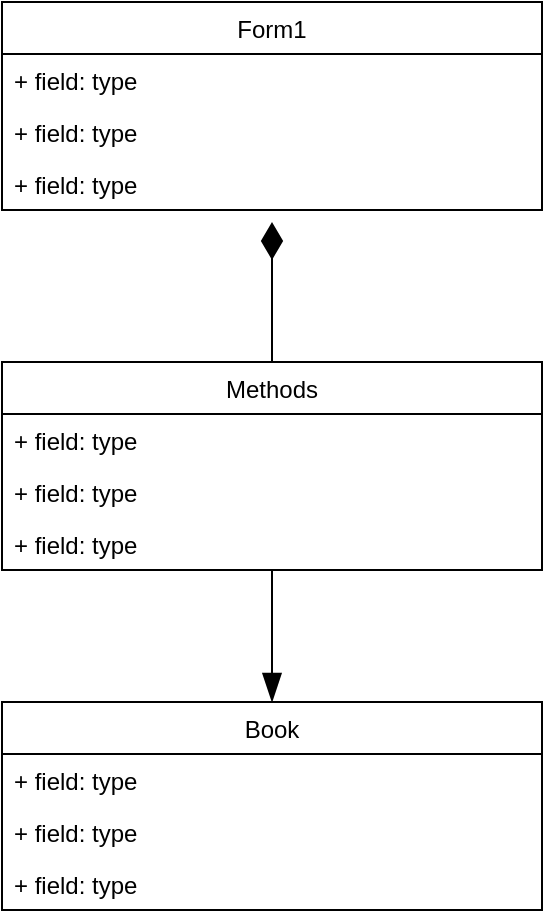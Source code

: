 <mxfile version="13.0.8" type="device"><diagram name="Page-1" id="c4acf3e9-155e-7222-9cf6-157b1a14988f"><mxGraphModel dx="782" dy="466" grid="1" gridSize="10" guides="1" tooltips="1" connect="1" arrows="1" fold="1" page="1" pageScale="1" pageWidth="850" pageHeight="1100" background="#ffffff" math="0" shadow="0"><root><mxCell id="0"/><mxCell id="1" parent="0"/><mxCell id="cNl3cyI7KG3CAUlLkXGD-1" value="Book" style="swimlane;fontStyle=0;childLayout=stackLayout;horizontal=1;startSize=26;fillColor=none;horizontalStack=0;resizeParent=1;resizeParentMax=0;resizeLast=0;collapsible=1;marginBottom=0;" parent="1" vertex="1"><mxGeometry x="50" y="500" width="270" height="104" as="geometry"/></mxCell><mxCell id="cNl3cyI7KG3CAUlLkXGD-2" value="+ field: type" style="text;strokeColor=none;fillColor=none;align=left;verticalAlign=top;spacingLeft=4;spacingRight=4;overflow=hidden;rotatable=0;points=[[0,0.5],[1,0.5]];portConstraint=eastwest;" parent="cNl3cyI7KG3CAUlLkXGD-1" vertex="1"><mxGeometry y="26" width="270" height="26" as="geometry"/></mxCell><mxCell id="cNl3cyI7KG3CAUlLkXGD-3" value="+ field: type" style="text;strokeColor=none;fillColor=none;align=left;verticalAlign=top;spacingLeft=4;spacingRight=4;overflow=hidden;rotatable=0;points=[[0,0.5],[1,0.5]];portConstraint=eastwest;" parent="cNl3cyI7KG3CAUlLkXGD-1" vertex="1"><mxGeometry y="52" width="270" height="26" as="geometry"/></mxCell><mxCell id="cNl3cyI7KG3CAUlLkXGD-4" value="+ field: type" style="text;strokeColor=none;fillColor=none;align=left;verticalAlign=top;spacingLeft=4;spacingRight=4;overflow=hidden;rotatable=0;points=[[0,0.5],[1,0.5]];portConstraint=eastwest;" parent="cNl3cyI7KG3CAUlLkXGD-1" vertex="1"><mxGeometry y="78" width="270" height="26" as="geometry"/></mxCell><mxCell id="cNl3cyI7KG3CAUlLkXGD-14" style="edgeStyle=orthogonalEdgeStyle;rounded=0;orthogonalLoop=1;jettySize=auto;html=1;entryX=0.5;entryY=0;entryDx=0;entryDy=0;endArrow=blockThin;endFill=1;endSize=12;" parent="1" source="cNl3cyI7KG3CAUlLkXGD-5" target="cNl3cyI7KG3CAUlLkXGD-1" edge="1"><mxGeometry relative="1" as="geometry"/></mxCell><mxCell id="cNl3cyI7KG3CAUlLkXGD-15" style="edgeStyle=orthogonalEdgeStyle;rounded=0;orthogonalLoop=1;jettySize=auto;html=1;endArrow=diamondThin;endFill=1;endSize=16;fontSize=11;" parent="1" source="cNl3cyI7KG3CAUlLkXGD-5" edge="1"><mxGeometry relative="1" as="geometry"><mxPoint x="185" y="260" as="targetPoint"/></mxGeometry></mxCell><mxCell id="cNl3cyI7KG3CAUlLkXGD-5" value="Methods" style="swimlane;fontStyle=0;childLayout=stackLayout;horizontal=1;startSize=26;fillColor=none;horizontalStack=0;resizeParent=1;resizeParentMax=0;resizeLast=0;collapsible=1;marginBottom=0;" parent="1" vertex="1"><mxGeometry x="50" y="330" width="270" height="104" as="geometry"/></mxCell><mxCell id="cNl3cyI7KG3CAUlLkXGD-6" value="+ field: type" style="text;strokeColor=none;fillColor=none;align=left;verticalAlign=top;spacingLeft=4;spacingRight=4;overflow=hidden;rotatable=0;points=[[0,0.5],[1,0.5]];portConstraint=eastwest;" parent="cNl3cyI7KG3CAUlLkXGD-5" vertex="1"><mxGeometry y="26" width="270" height="26" as="geometry"/></mxCell><mxCell id="cNl3cyI7KG3CAUlLkXGD-7" value="+ field: type" style="text;strokeColor=none;fillColor=none;align=left;verticalAlign=top;spacingLeft=4;spacingRight=4;overflow=hidden;rotatable=0;points=[[0,0.5],[1,0.5]];portConstraint=eastwest;" parent="cNl3cyI7KG3CAUlLkXGD-5" vertex="1"><mxGeometry y="52" width="270" height="26" as="geometry"/></mxCell><mxCell id="cNl3cyI7KG3CAUlLkXGD-8" value="+ field: type" style="text;strokeColor=none;fillColor=none;align=left;verticalAlign=top;spacingLeft=4;spacingRight=4;overflow=hidden;rotatable=0;points=[[0,0.5],[1,0.5]];portConstraint=eastwest;" parent="cNl3cyI7KG3CAUlLkXGD-5" vertex="1"><mxGeometry y="78" width="270" height="26" as="geometry"/></mxCell><mxCell id="cNl3cyI7KG3CAUlLkXGD-10" value="Form1" style="swimlane;fontStyle=0;childLayout=stackLayout;horizontal=1;startSize=26;fillColor=none;horizontalStack=0;resizeParent=1;resizeParentMax=0;resizeLast=0;collapsible=1;marginBottom=0;" parent="1" vertex="1"><mxGeometry x="50" y="150" width="270" height="104" as="geometry"/></mxCell><mxCell id="cNl3cyI7KG3CAUlLkXGD-11" value="+ field: type" style="text;strokeColor=none;fillColor=none;align=left;verticalAlign=top;spacingLeft=4;spacingRight=4;overflow=hidden;rotatable=0;points=[[0,0.5],[1,0.5]];portConstraint=eastwest;" parent="cNl3cyI7KG3CAUlLkXGD-10" vertex="1"><mxGeometry y="26" width="270" height="26" as="geometry"/></mxCell><mxCell id="cNl3cyI7KG3CAUlLkXGD-12" value="+ field: type" style="text;strokeColor=none;fillColor=none;align=left;verticalAlign=top;spacingLeft=4;spacingRight=4;overflow=hidden;rotatable=0;points=[[0,0.5],[1,0.5]];portConstraint=eastwest;" parent="cNl3cyI7KG3CAUlLkXGD-10" vertex="1"><mxGeometry y="52" width="270" height="26" as="geometry"/></mxCell><mxCell id="cNl3cyI7KG3CAUlLkXGD-13" value="+ field: type" style="text;strokeColor=none;fillColor=none;align=left;verticalAlign=top;spacingLeft=4;spacingRight=4;overflow=hidden;rotatable=0;points=[[0,0.5],[1,0.5]];portConstraint=eastwest;" parent="cNl3cyI7KG3CAUlLkXGD-10" vertex="1"><mxGeometry y="78" width="270" height="26" as="geometry"/></mxCell></root></mxGraphModel></diagram></mxfile>